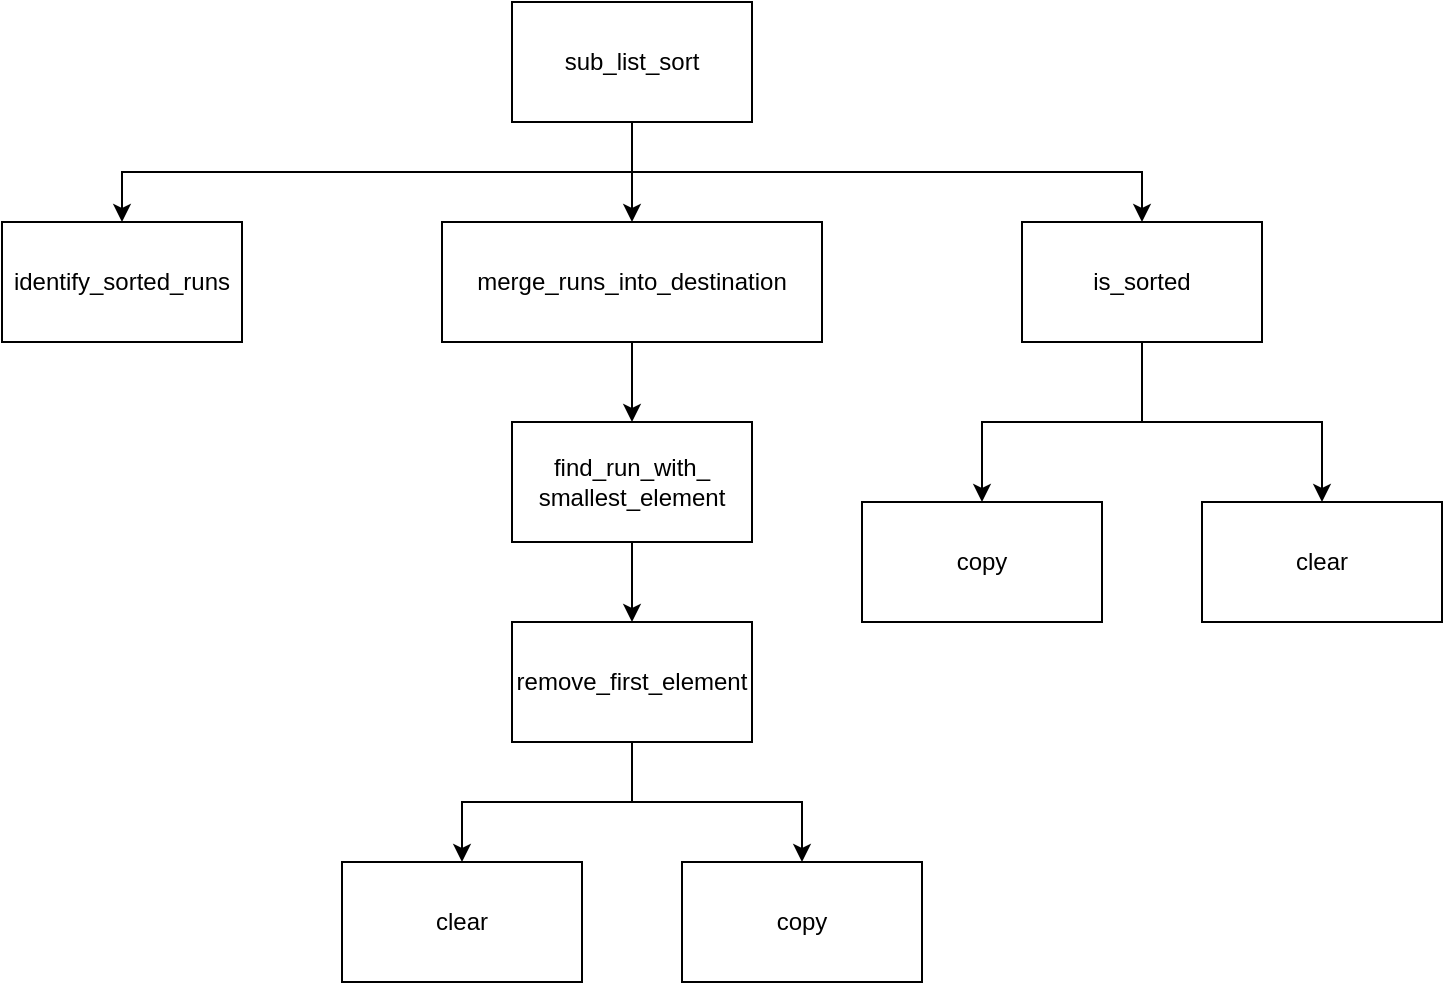 <mxfile version="24.8.3">
  <diagram name="Page-1" id="QStU3nN7Gu4it86FkcUS">
    <mxGraphModel dx="1032" dy="1097" grid="1" gridSize="10" guides="1" tooltips="1" connect="1" arrows="1" fold="1" page="1" pageScale="1" pageWidth="850" pageHeight="1100" math="0" shadow="0">
      <root>
        <mxCell id="0" />
        <mxCell id="1" parent="0" />
        <mxCell id="au-wWXG7681iPkZY-va2-5" value="" style="edgeStyle=orthogonalEdgeStyle;rounded=0;orthogonalLoop=1;jettySize=auto;html=1;" edge="1" parent="1" source="au-wWXG7681iPkZY-va2-1" target="au-wWXG7681iPkZY-va2-3">
          <mxGeometry relative="1" as="geometry" />
        </mxCell>
        <mxCell id="au-wWXG7681iPkZY-va2-6" style="edgeStyle=orthogonalEdgeStyle;rounded=0;orthogonalLoop=1;jettySize=auto;html=1;exitX=0.5;exitY=1;exitDx=0;exitDy=0;entryX=0.5;entryY=0;entryDx=0;entryDy=0;" edge="1" parent="1" source="au-wWXG7681iPkZY-va2-1" target="au-wWXG7681iPkZY-va2-2">
          <mxGeometry relative="1" as="geometry" />
        </mxCell>
        <mxCell id="au-wWXG7681iPkZY-va2-7" style="edgeStyle=orthogonalEdgeStyle;rounded=0;orthogonalLoop=1;jettySize=auto;html=1;exitX=0.5;exitY=1;exitDx=0;exitDy=0;entryX=0.5;entryY=0;entryDx=0;entryDy=0;" edge="1" parent="1" source="au-wWXG7681iPkZY-va2-1" target="au-wWXG7681iPkZY-va2-4">
          <mxGeometry relative="1" as="geometry" />
        </mxCell>
        <mxCell id="au-wWXG7681iPkZY-va2-1" value="sub_list_sort" style="rounded=0;whiteSpace=wrap;html=1;" vertex="1" parent="1">
          <mxGeometry x="365" y="20" width="120" height="60" as="geometry" />
        </mxCell>
        <mxCell id="au-wWXG7681iPkZY-va2-2" value="identify_sorted_runs" style="rounded=0;whiteSpace=wrap;html=1;" vertex="1" parent="1">
          <mxGeometry x="110" y="130" width="120" height="60" as="geometry" />
        </mxCell>
        <mxCell id="au-wWXG7681iPkZY-va2-9" style="edgeStyle=orthogonalEdgeStyle;rounded=0;orthogonalLoop=1;jettySize=auto;html=1;exitX=0.5;exitY=1;exitDx=0;exitDy=0;entryX=0.5;entryY=0;entryDx=0;entryDy=0;" edge="1" parent="1" source="au-wWXG7681iPkZY-va2-3" target="au-wWXG7681iPkZY-va2-8">
          <mxGeometry relative="1" as="geometry" />
        </mxCell>
        <mxCell id="au-wWXG7681iPkZY-va2-3" value="merge_runs_into_destination" style="rounded=0;whiteSpace=wrap;html=1;" vertex="1" parent="1">
          <mxGeometry x="330" y="130" width="190" height="60" as="geometry" />
        </mxCell>
        <mxCell id="au-wWXG7681iPkZY-va2-18" style="edgeStyle=orthogonalEdgeStyle;rounded=0;orthogonalLoop=1;jettySize=auto;html=1;exitX=0.5;exitY=1;exitDx=0;exitDy=0;entryX=0.5;entryY=0;entryDx=0;entryDy=0;" edge="1" parent="1" source="au-wWXG7681iPkZY-va2-4" target="au-wWXG7681iPkZY-va2-15">
          <mxGeometry relative="1" as="geometry" />
        </mxCell>
        <mxCell id="au-wWXG7681iPkZY-va2-19" style="edgeStyle=orthogonalEdgeStyle;rounded=0;orthogonalLoop=1;jettySize=auto;html=1;exitX=0.5;exitY=1;exitDx=0;exitDy=0;entryX=0.5;entryY=0;entryDx=0;entryDy=0;" edge="1" parent="1" source="au-wWXG7681iPkZY-va2-4" target="au-wWXG7681iPkZY-va2-14">
          <mxGeometry relative="1" as="geometry" />
        </mxCell>
        <mxCell id="au-wWXG7681iPkZY-va2-4" value="is_sorted" style="rounded=0;whiteSpace=wrap;html=1;" vertex="1" parent="1">
          <mxGeometry x="620" y="130" width="120" height="60" as="geometry" />
        </mxCell>
        <mxCell id="au-wWXG7681iPkZY-va2-11" style="edgeStyle=orthogonalEdgeStyle;rounded=0;orthogonalLoop=1;jettySize=auto;html=1;exitX=0.5;exitY=1;exitDx=0;exitDy=0;entryX=0.5;entryY=0;entryDx=0;entryDy=0;" edge="1" parent="1" source="au-wWXG7681iPkZY-va2-8" target="au-wWXG7681iPkZY-va2-10">
          <mxGeometry relative="1" as="geometry" />
        </mxCell>
        <mxCell id="au-wWXG7681iPkZY-va2-8" value="find_run_with_&lt;div&gt;smallest_element&lt;/div&gt;" style="rounded=0;whiteSpace=wrap;html=1;" vertex="1" parent="1">
          <mxGeometry x="365" y="230" width="120" height="60" as="geometry" />
        </mxCell>
        <mxCell id="au-wWXG7681iPkZY-va2-16" style="edgeStyle=orthogonalEdgeStyle;rounded=0;orthogonalLoop=1;jettySize=auto;html=1;exitX=0.5;exitY=1;exitDx=0;exitDy=0;" edge="1" parent="1" source="au-wWXG7681iPkZY-va2-10" target="au-wWXG7681iPkZY-va2-13">
          <mxGeometry relative="1" as="geometry" />
        </mxCell>
        <mxCell id="au-wWXG7681iPkZY-va2-17" style="edgeStyle=orthogonalEdgeStyle;rounded=0;orthogonalLoop=1;jettySize=auto;html=1;exitX=0.5;exitY=1;exitDx=0;exitDy=0;entryX=0.5;entryY=0;entryDx=0;entryDy=0;" edge="1" parent="1" source="au-wWXG7681iPkZY-va2-10" target="au-wWXG7681iPkZY-va2-12">
          <mxGeometry relative="1" as="geometry" />
        </mxCell>
        <mxCell id="au-wWXG7681iPkZY-va2-10" value="remove_first_element" style="rounded=0;whiteSpace=wrap;html=1;" vertex="1" parent="1">
          <mxGeometry x="365" y="330" width="120" height="60" as="geometry" />
        </mxCell>
        <mxCell id="au-wWXG7681iPkZY-va2-12" value="copy" style="rounded=0;whiteSpace=wrap;html=1;" vertex="1" parent="1">
          <mxGeometry x="450" y="450" width="120" height="60" as="geometry" />
        </mxCell>
        <mxCell id="au-wWXG7681iPkZY-va2-13" value="clear" style="rounded=0;whiteSpace=wrap;html=1;" vertex="1" parent="1">
          <mxGeometry x="280" y="450" width="120" height="60" as="geometry" />
        </mxCell>
        <mxCell id="au-wWXG7681iPkZY-va2-14" value="clear" style="rounded=0;whiteSpace=wrap;html=1;" vertex="1" parent="1">
          <mxGeometry x="710" y="270" width="120" height="60" as="geometry" />
        </mxCell>
        <mxCell id="au-wWXG7681iPkZY-va2-15" value="copy" style="rounded=0;whiteSpace=wrap;html=1;" vertex="1" parent="1">
          <mxGeometry x="540" y="270" width="120" height="60" as="geometry" />
        </mxCell>
      </root>
    </mxGraphModel>
  </diagram>
</mxfile>
